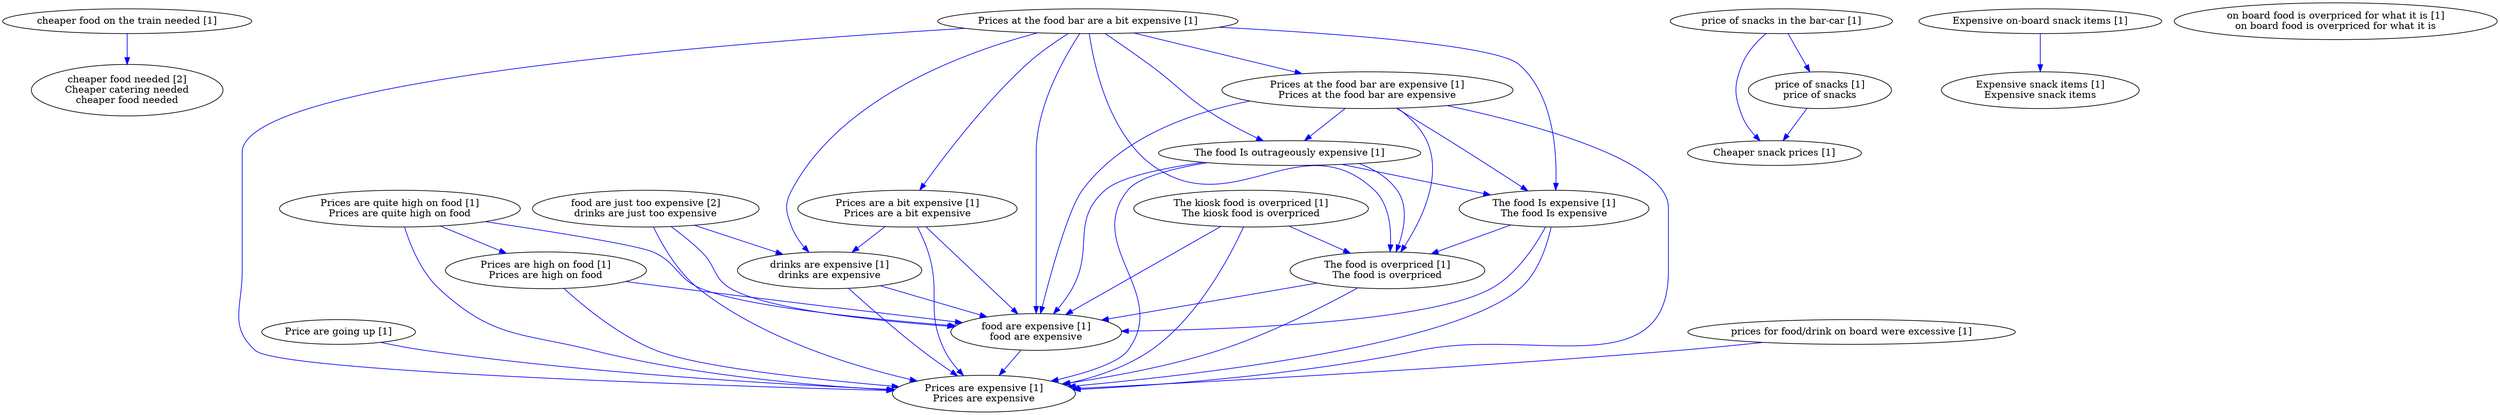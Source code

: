 digraph collapsedGraph {
"cheaper food needed [2]\nCheaper catering needed\ncheaper food needed""food are just too expensive [2]\ndrinks are just too expensive""Cheaper snack prices [1]""Expensive on-board snack items [1]""Expensive snack items [1]\nExpensive snack items""Price are going up [1]""Prices are quite high on food [1]\nPrices are quite high on food""Prices are high on food [1]\nPrices are high on food""Prices at the food bar are a bit expensive [1]""Prices at the food bar are expensive [1]\nPrices at the food bar are expensive""Prices are expensive [1]\nPrices are expensive""Prices are a bit expensive [1]\nPrices are a bit expensive""The food Is outrageously expensive [1]""The food Is expensive [1]\nThe food Is expensive""The kiosk food is overpriced [1]\nThe kiosk food is overpriced""The food is overpriced [1]\nThe food is overpriced""cheaper food on the train needed [1]""drinks are expensive [1]\ndrinks are expensive""food are expensive [1]\nfood are expensive""on board food is overpriced for what it is [1]\non board food is overpriced for what it is""price of snacks in the bar-car [1]""price of snacks [1]\nprice of snacks""prices for food/drink on board were excessive [1]""Prices at the food bar are expensive [1]\nPrices at the food bar are expensive" -> "The food Is expensive [1]\nThe food Is expensive" [color=blue]
"The food Is outrageously expensive [1]" -> "food are expensive [1]\nfood are expensive" [color=blue]
"The food Is outrageously expensive [1]" -> "The food is overpriced [1]\nThe food is overpriced" [color=blue]
"Prices are a bit expensive [1]\nPrices are a bit expensive" -> "drinks are expensive [1]\ndrinks are expensive" [color=blue]
"prices for food/drink on board were excessive [1]" -> "Prices are expensive [1]\nPrices are expensive" [color=blue]
"Prices are quite high on food [1]\nPrices are quite high on food" -> "food are expensive [1]\nfood are expensive" [color=blue]
"Prices are quite high on food [1]\nPrices are quite high on food" -> "Prices are expensive [1]\nPrices are expensive" [color=blue]
"price of snacks [1]\nprice of snacks" -> "Cheaper snack prices [1]" [color=blue]
"price of snacks in the bar-car [1]" -> "Cheaper snack prices [1]" [color=blue]
"The food Is expensive [1]\nThe food Is expensive" -> "food are expensive [1]\nfood are expensive" [color=blue]
"The food Is expensive [1]\nThe food Is expensive" -> "The food is overpriced [1]\nThe food is overpriced" [color=blue]
"The food is overpriced [1]\nThe food is overpriced" -> "food are expensive [1]\nfood are expensive" [color=blue]
"Prices at the food bar are a bit expensive [1]" -> "The food Is expensive [1]\nThe food Is expensive" [color=blue]
"Prices are high on food [1]\nPrices are high on food" -> "Prices are expensive [1]\nPrices are expensive" [color=blue]
"food are just too expensive [2]\ndrinks are just too expensive" -> "Prices are expensive [1]\nPrices are expensive" [color=blue]
"The food Is expensive [1]\nThe food Is expensive" -> "Prices are expensive [1]\nPrices are expensive" [color=blue]
"food are just too expensive [2]\ndrinks are just too expensive" -> "food are expensive [1]\nfood are expensive" [color=blue]
"food are just too expensive [2]\ndrinks are just too expensive" -> "drinks are expensive [1]\ndrinks are expensive" [color=blue]
"cheaper food on the train needed [1]" -> "cheaper food needed [2]\nCheaper catering needed\ncheaper food needed" [color=blue]
"Prices are a bit expensive [1]\nPrices are a bit expensive" -> "food are expensive [1]\nfood are expensive" [color=blue]
"Prices at the food bar are expensive [1]\nPrices at the food bar are expensive" -> "The food is overpriced [1]\nThe food is overpriced" [color=blue]
"food are expensive [1]\nfood are expensive" -> "Prices are expensive [1]\nPrices are expensive" [color=blue]
"drinks are expensive [1]\ndrinks are expensive" -> "Prices are expensive [1]\nPrices are expensive" [color=blue]
"Prices at the food bar are expensive [1]\nPrices at the food bar are expensive" -> "food are expensive [1]\nfood are expensive" [color=blue]
"Prices at the food bar are expensive [1]\nPrices at the food bar are expensive" -> "The food Is outrageously expensive [1]" [color=blue]
"Prices are high on food [1]\nPrices are high on food" -> "food are expensive [1]\nfood are expensive" [color=blue]
"Prices at the food bar are a bit expensive [1]" -> "The food Is outrageously expensive [1]" [color=blue]
"Prices at the food bar are a bit expensive [1]" -> "food are expensive [1]\nfood are expensive" [color=blue]
"The food Is outrageously expensive [1]" -> "Prices are expensive [1]\nPrices are expensive" [color=blue]
"Prices at the food bar are a bit expensive [1]" -> "The food is overpriced [1]\nThe food is overpriced" [color=blue]
"drinks are expensive [1]\ndrinks are expensive" -> "food are expensive [1]\nfood are expensive" [color=blue]
"The kiosk food is overpriced [1]\nThe kiosk food is overpriced" -> "food are expensive [1]\nfood are expensive" [color=blue]
"Price are going up [1]" -> "Prices are expensive [1]\nPrices are expensive" [color=blue]
"Expensive on-board snack items [1]" -> "Expensive snack items [1]\nExpensive snack items" [color=blue]
"Prices are quite high on food [1]\nPrices are quite high on food" -> "Prices are high on food [1]\nPrices are high on food" [color=blue]
"Prices at the food bar are a bit expensive [1]" -> "Prices at the food bar are expensive [1]\nPrices at the food bar are expensive" [color=blue]
"Prices at the food bar are expensive [1]\nPrices at the food bar are expensive" -> "Prices are expensive [1]\nPrices are expensive" [color=blue]
"Prices at the food bar are a bit expensive [1]" -> "Prices are a bit expensive [1]\nPrices are a bit expensive" [color=blue]
"Prices are a bit expensive [1]\nPrices are a bit expensive" -> "Prices are expensive [1]\nPrices are expensive" [color=blue]
"Prices at the food bar are a bit expensive [1]" -> "Prices are expensive [1]\nPrices are expensive" [color=blue]
"The food Is outrageously expensive [1]" -> "The food Is expensive [1]\nThe food Is expensive" [color=blue]
"The kiosk food is overpriced [1]\nThe kiosk food is overpriced" -> "The food is overpriced [1]\nThe food is overpriced" [color=blue]
"price of snacks in the bar-car [1]" -> "price of snacks [1]\nprice of snacks" [color=blue]
"Prices at the food bar are a bit expensive [1]" -> "drinks are expensive [1]\ndrinks are expensive" [color=blue]
"The kiosk food is overpriced [1]\nThe kiosk food is overpriced" -> "Prices are expensive [1]\nPrices are expensive" [color=blue]
"The food is overpriced [1]\nThe food is overpriced" -> "Prices are expensive [1]\nPrices are expensive" [color=blue]
}